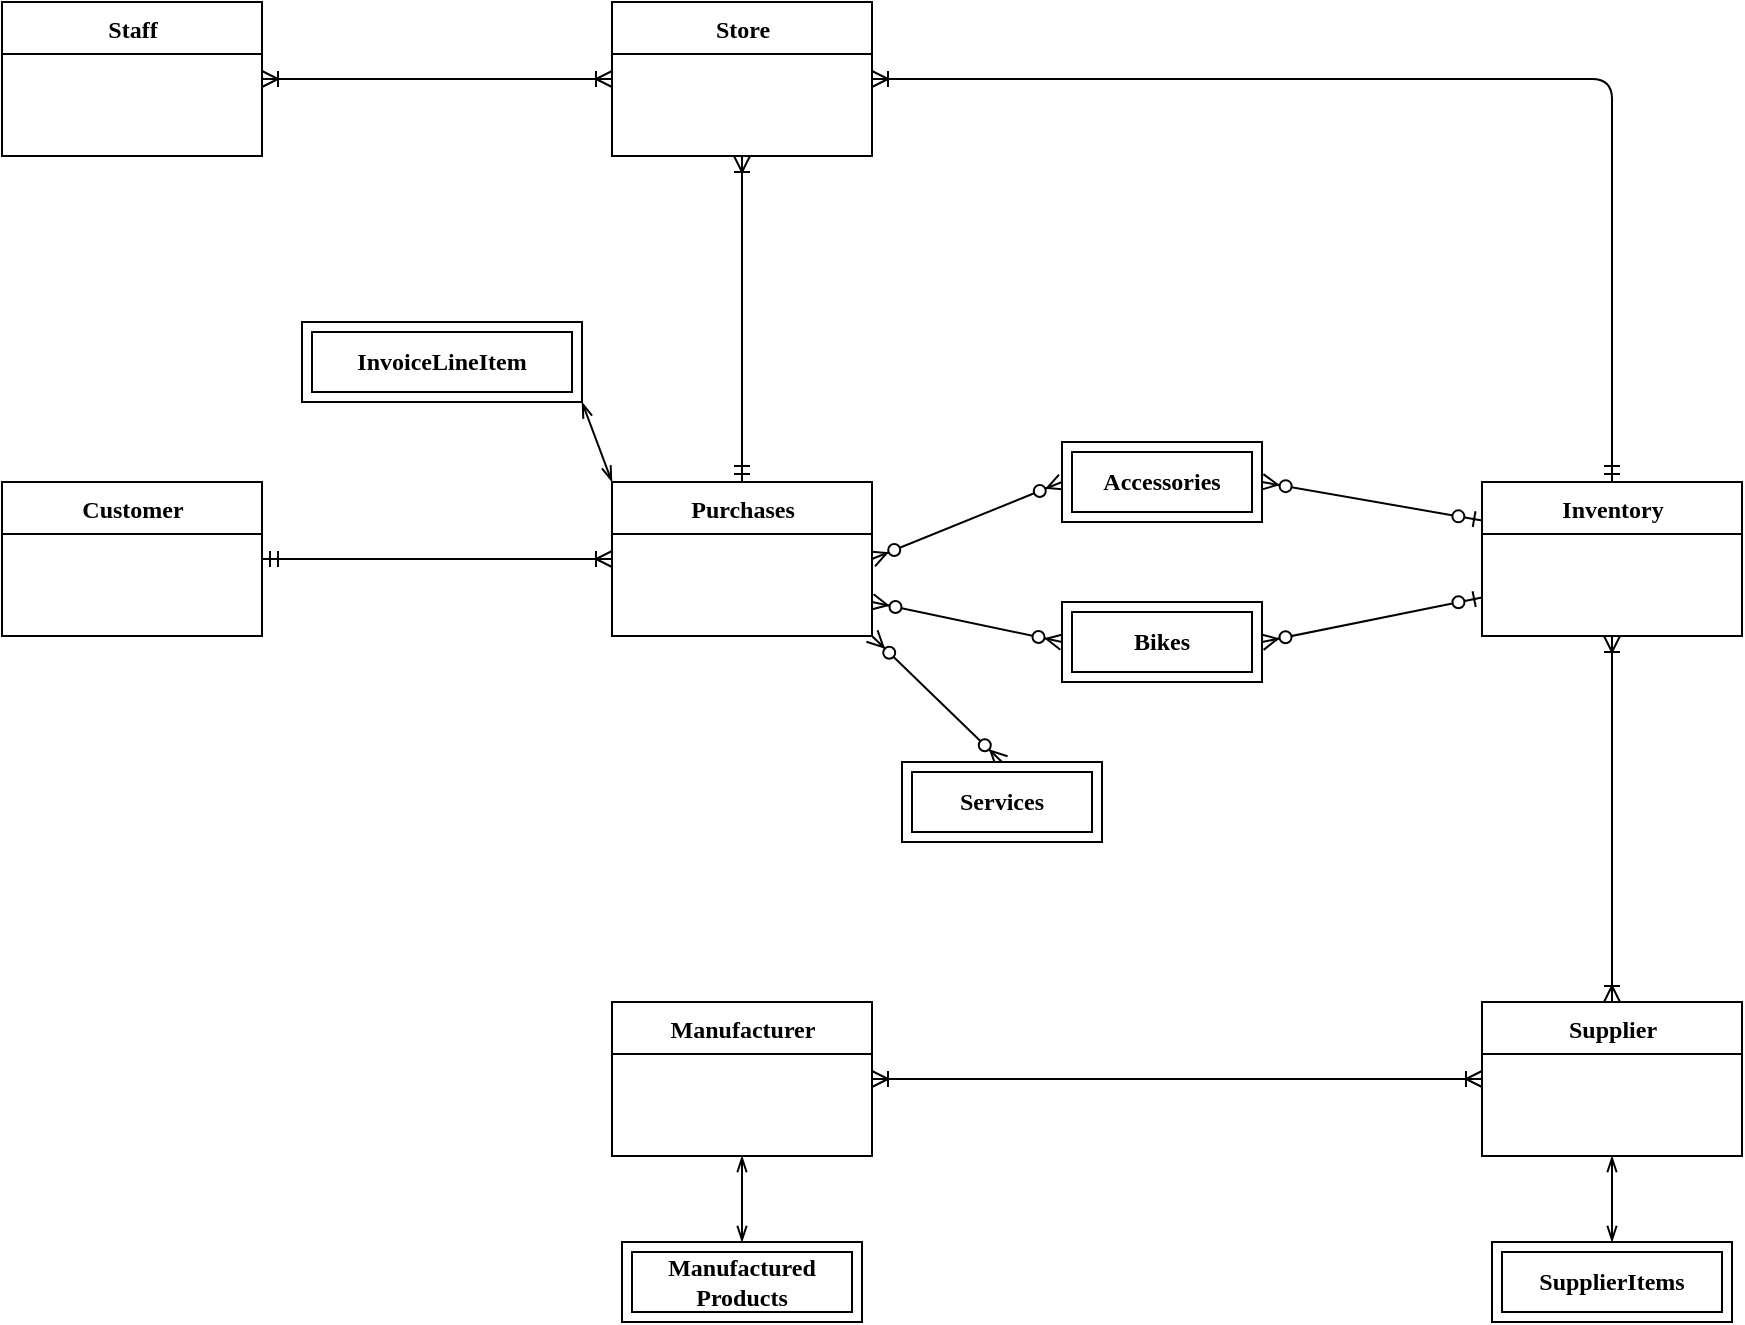 <mxfile version="13.6.6" type="github">
  <diagram name="Page-1" id="9f46799a-70d6-7492-0946-bef42562c5a5">
    <mxGraphModel dx="1384" dy="827" grid="1" gridSize="10" guides="1" tooltips="1" connect="1" arrows="1" fold="1" page="1" pageScale="1" pageWidth="1100" pageHeight="850" background="#ffffff" math="0" shadow="0">
      <root>
        <mxCell id="0" />
        <mxCell id="1" parent="0" />
        <mxCell id="xnr6Vbx9LY6pHoAImm_3-31" value="" style="edgeStyle=entityRelationEdgeStyle;fontSize=12;html=1;endArrow=ERoneToMany;startArrow=ERmandOne;exitX=1;exitY=0.5;exitDx=0;exitDy=0;entryX=0;entryY=0.5;entryDx=0;entryDy=0;" edge="1" parent="1" source="xnr6Vbx9LY6pHoAImm_3-8" target="xnr6Vbx9LY6pHoAImm_3-14">
          <mxGeometry width="100" height="100" relative="1" as="geometry">
            <mxPoint x="190" y="333" as="sourcePoint" />
            <mxPoint x="365" y="329" as="targetPoint" />
          </mxGeometry>
        </mxCell>
        <mxCell id="xnr6Vbx9LY6pHoAImm_3-32" value="" style="edgeStyle=entityRelationEdgeStyle;fontSize=12;html=1;endArrow=ERoneToMany;startArrow=ERoneToMany;exitX=1;exitY=0.5;exitDx=0;exitDy=0;entryX=0;entryY=0.5;entryDx=0;entryDy=0;" edge="1" parent="1" source="78961159f06e98e8-17" target="xnr6Vbx9LY6pHoAImm_3-3">
          <mxGeometry width="100" height="100" relative="1" as="geometry">
            <mxPoint x="230" y="150" as="sourcePoint" />
            <mxPoint x="330" y="50" as="targetPoint" />
          </mxGeometry>
        </mxCell>
        <mxCell id="xnr6Vbx9LY6pHoAImm_3-33" value="" style="fontSize=12;html=1;endArrow=ERoneToMany;startArrow=ERmandOne;exitX=0.5;exitY=0;exitDx=0;exitDy=0;entryX=0.5;entryY=1;entryDx=0;entryDy=0;" edge="1" parent="1" source="xnr6Vbx9LY6pHoAImm_3-14" target="xnr6Vbx9LY6pHoAImm_3-3">
          <mxGeometry width="100" height="100" relative="1" as="geometry">
            <mxPoint x="300" y="194.5" as="sourcePoint" />
            <mxPoint x="445" y="130" as="targetPoint" />
          </mxGeometry>
        </mxCell>
        <mxCell id="xnr6Vbx9LY6pHoAImm_3-34" value="" style="edgeStyle=orthogonalEdgeStyle;fontSize=12;html=1;endArrow=ERoneToMany;startArrow=ERmandOne;jumpStyle=none;sketch=0;shadow=0;entryX=1;entryY=0.5;entryDx=0;entryDy=0;exitX=0.5;exitY=0;exitDx=0;exitDy=0;" edge="1" parent="1" source="xnr6Vbx9LY6pHoAImm_3-13" target="xnr6Vbx9LY6pHoAImm_3-3">
          <mxGeometry width="100" height="100" relative="1" as="geometry">
            <mxPoint x="865" y="230" as="sourcePoint" />
            <mxPoint x="710" y="80" as="targetPoint" />
            <Array as="points">
              <mxPoint x="865" y="88" />
            </Array>
          </mxGeometry>
        </mxCell>
        <mxCell id="xnr6Vbx9LY6pHoAImm_3-35" value="" style="fontSize=12;html=1;endArrow=ERzeroToMany;startArrow=ERzeroToOne;exitX=0;exitY=0.25;exitDx=0;exitDy=0;endFill=1;startFill=1;entryX=1;entryY=0.5;entryDx=0;entryDy=0;" edge="1" parent="1" source="xnr6Vbx9LY6pHoAImm_3-13" target="xnr6Vbx9LY6pHoAImm_3-48">
          <mxGeometry width="100" height="100" relative="1" as="geometry">
            <mxPoint x="735" y="378" as="sourcePoint" />
            <mxPoint x="685" y="278.5" as="targetPoint" />
          </mxGeometry>
        </mxCell>
        <mxCell id="xnr6Vbx9LY6pHoAImm_3-36" value="" style="fontSize=12;html=1;endArrow=ERzeroToMany;startArrow=ERzeroToOne;endFill=1;startFill=1;entryX=1;entryY=0.5;entryDx=0;entryDy=0;exitX=0;exitY=0.75;exitDx=0;exitDy=0;" edge="1" parent="1" source="xnr6Vbx9LY6pHoAImm_3-13" target="xnr6Vbx9LY6pHoAImm_3-46">
          <mxGeometry width="100" height="100" relative="1" as="geometry">
            <mxPoint x="800" y="350" as="sourcePoint" />
            <mxPoint x="685" y="382.75" as="targetPoint" />
          </mxGeometry>
        </mxCell>
        <mxCell id="xnr6Vbx9LY6pHoAImm_3-38" value="" style="fontSize=12;html=1;endArrow=ERzeroToMany;startArrow=ERzeroToMany;exitX=0;exitY=0.5;exitDx=0;exitDy=0;endFill=1;startFill=1;" edge="1" parent="1" source="xnr6Vbx9LY6pHoAImm_3-46">
          <mxGeometry width="100" height="100" relative="1" as="geometry">
            <mxPoint x="595" y="368.5" as="sourcePoint" />
            <mxPoint x="495" y="350" as="targetPoint" />
          </mxGeometry>
        </mxCell>
        <mxCell id="xnr6Vbx9LY6pHoAImm_3-39" value="" style="fontSize=12;html=1;endArrow=ERzeroToMany;startArrow=ERzeroToMany;exitX=0.5;exitY=0;exitDx=0;exitDy=0;endFill=1;startFill=1;entryX=1;entryY=1;entryDx=0;entryDy=0;" edge="1" parent="1" source="xnr6Vbx9LY6pHoAImm_3-53" target="xnr6Vbx9LY6pHoAImm_3-14">
          <mxGeometry width="100" height="100" relative="1" as="geometry">
            <mxPoint x="560" y="433" as="sourcePoint" />
            <mxPoint x="390" y="390" as="targetPoint" />
          </mxGeometry>
        </mxCell>
        <mxCell id="xnr6Vbx9LY6pHoAImm_3-40" value="" style="fontSize=12;html=1;endArrow=ERzeroToMany;startArrow=ERzeroToMany;endFill=1;startFill=1;exitX=0;exitY=0.5;exitDx=0;exitDy=0;entryX=1;entryY=0.5;entryDx=0;entryDy=0;" edge="1" parent="1" source="xnr6Vbx9LY6pHoAImm_3-48" target="xnr6Vbx9LY6pHoAImm_3-14">
          <mxGeometry width="100" height="100" relative="1" as="geometry">
            <mxPoint x="595" y="292.75" as="sourcePoint" />
            <mxPoint x="495" y="300" as="targetPoint" />
          </mxGeometry>
        </mxCell>
        <mxCell id="xnr6Vbx9LY6pHoAImm_3-3" value="Store" style="swimlane;html=1;fontStyle=1;align=center;verticalAlign=top;childLayout=stackLayout;horizontal=1;startSize=26;horizontalStack=0;resizeParent=1;resizeLast=0;collapsible=1;marginBottom=0;swimlaneFillColor=#ffffff;rounded=0;shadow=0;comic=0;labelBackgroundColor=none;strokeWidth=1;fillColor=none;fontFamily=Verdana;fontSize=12" vertex="1" parent="1">
          <mxGeometry x="365" y="50" width="130" height="77" as="geometry" />
        </mxCell>
        <mxCell id="78961159f06e98e8-17" value="Staff" style="swimlane;html=1;fontStyle=1;align=center;verticalAlign=top;childLayout=stackLayout;horizontal=1;startSize=26;horizontalStack=0;resizeParent=1;resizeLast=0;collapsible=1;marginBottom=0;swimlaneFillColor=#ffffff;rounded=0;shadow=0;comic=0;labelBackgroundColor=none;strokeWidth=1;fillColor=none;fontFamily=Verdana;fontSize=12" parent="1" vertex="1">
          <mxGeometry x="60" y="50" width="130" height="77" as="geometry" />
        </mxCell>
        <mxCell id="xnr6Vbx9LY6pHoAImm_3-54" style="sketch=0;jumpStyle=none;orthogonalLoop=1;jettySize=auto;html=1;exitX=0;exitY=0;exitDx=0;exitDy=0;entryX=1;entryY=1;entryDx=0;entryDy=0;shadow=0;startArrow=openThin;startFill=0;endArrow=openThin;endFill=0;" edge="1" parent="1" source="xnr6Vbx9LY6pHoAImm_3-14" target="xnr6Vbx9LY6pHoAImm_3-43">
          <mxGeometry relative="1" as="geometry" />
        </mxCell>
        <mxCell id="xnr6Vbx9LY6pHoAImm_3-14" value="Purchases" style="swimlane;html=1;fontStyle=1;align=center;verticalAlign=top;childLayout=stackLayout;horizontal=1;startSize=26;horizontalStack=0;resizeParent=1;resizeLast=0;collapsible=1;marginBottom=0;swimlaneFillColor=#ffffff;rounded=0;shadow=0;comic=0;labelBackgroundColor=none;strokeWidth=1;fillColor=none;fontFamily=Verdana;fontSize=12" vertex="1" parent="1">
          <mxGeometry x="365" y="290" width="130" height="77" as="geometry" />
        </mxCell>
        <mxCell id="xnr6Vbx9LY6pHoAImm_3-59" style="edgeStyle=none;sketch=0;jumpStyle=none;orthogonalLoop=1;jettySize=auto;html=1;entryX=0.5;entryY=0;entryDx=0;entryDy=0;shadow=0;startArrow=ERoneToMany;startFill=0;endArrow=ERoneToMany;endFill=0;exitX=0.5;exitY=1;exitDx=0;exitDy=0;" edge="1" parent="1" source="xnr6Vbx9LY6pHoAImm_3-13" target="xnr6Vbx9LY6pHoAImm_3-9">
          <mxGeometry relative="1" as="geometry">
            <mxPoint x="865" y="390" as="sourcePoint" />
          </mxGeometry>
        </mxCell>
        <mxCell id="xnr6Vbx9LY6pHoAImm_3-13" value="Inventory" style="swimlane;html=1;fontStyle=1;align=center;verticalAlign=top;childLayout=stackLayout;horizontal=1;startSize=26;horizontalStack=0;resizeParent=1;resizeLast=0;collapsible=1;marginBottom=0;swimlaneFillColor=#ffffff;rounded=0;shadow=0;comic=0;labelBackgroundColor=none;strokeWidth=1;fillColor=none;fontFamily=Verdana;fontSize=12" vertex="1" parent="1">
          <mxGeometry x="800" y="290" width="130" height="77" as="geometry" />
        </mxCell>
        <mxCell id="xnr6Vbx9LY6pHoAImm_3-8" value="Customer" style="swimlane;html=1;fontStyle=1;align=center;verticalAlign=top;childLayout=stackLayout;horizontal=1;startSize=26;horizontalStack=0;resizeParent=1;resizeLast=0;collapsible=1;marginBottom=0;swimlaneFillColor=#ffffff;rounded=0;shadow=0;comic=0;labelBackgroundColor=none;strokeWidth=1;fillColor=none;fontFamily=Verdana;fontSize=12" vertex="1" parent="1">
          <mxGeometry x="60" y="290" width="130" height="77" as="geometry" />
        </mxCell>
        <mxCell id="xnr6Vbx9LY6pHoAImm_3-43" value="&lt;span style=&quot;font-family: &amp;#34;verdana&amp;#34; ; font-weight: 700&quot;&gt;InvoiceLineItem&lt;/span&gt;" style="shape=ext;margin=3;double=1;whiteSpace=wrap;html=1;align=center;" vertex="1" parent="1">
          <mxGeometry x="210" y="210" width="140" height="40" as="geometry" />
        </mxCell>
        <mxCell id="xnr6Vbx9LY6pHoAImm_3-46" value="&lt;span style=&quot;font-family: &amp;#34;verdana&amp;#34; ; font-weight: 700&quot;&gt;Bikes&lt;/span&gt;" style="shape=ext;margin=3;double=1;whiteSpace=wrap;html=1;align=center;" vertex="1" parent="1">
          <mxGeometry x="590" y="350" width="100" height="40" as="geometry" />
        </mxCell>
        <mxCell id="xnr6Vbx9LY6pHoAImm_3-48" value="&lt;span style=&quot;font-family: &amp;#34;verdana&amp;#34; ; font-weight: 700&quot;&gt;Accessories&lt;/span&gt;" style="shape=ext;margin=3;double=1;whiteSpace=wrap;html=1;align=center;" vertex="1" parent="1">
          <mxGeometry x="590" y="270" width="100" height="40" as="geometry" />
        </mxCell>
        <mxCell id="xnr6Vbx9LY6pHoAImm_3-56" style="edgeStyle=orthogonalEdgeStyle;sketch=0;jumpStyle=none;orthogonalLoop=1;jettySize=auto;html=1;exitX=0.5;exitY=0;exitDx=0;exitDy=0;shadow=0;startArrow=openThin;startFill=0;endArrow=openThin;endFill=0;entryX=0.5;entryY=1;entryDx=0;entryDy=0;" edge="1" parent="1" source="xnr6Vbx9LY6pHoAImm_3-50" target="xnr6Vbx9LY6pHoAImm_3-15">
          <mxGeometry relative="1" as="geometry">
            <mxPoint x="971" y="570" as="targetPoint" />
          </mxGeometry>
        </mxCell>
        <mxCell id="xnr6Vbx9LY6pHoAImm_3-50" value="&lt;span style=&quot;font-family: &amp;#34;verdana&amp;#34; ; font-weight: 700&quot;&gt;Manufactured&lt;/span&gt;&lt;br style=&quot;font-family: &amp;#34;verdana&amp;#34; ; font-weight: 700&quot;&gt;&lt;span style=&quot;font-family: &amp;#34;verdana&amp;#34; ; font-weight: 700&quot;&gt;Products&lt;/span&gt;" style="shape=ext;margin=3;double=1;whiteSpace=wrap;html=1;align=center;" vertex="1" parent="1">
          <mxGeometry x="370" y="670" width="120" height="40" as="geometry" />
        </mxCell>
        <mxCell id="xnr6Vbx9LY6pHoAImm_3-55" style="edgeStyle=orthogonalEdgeStyle;sketch=0;jumpStyle=none;orthogonalLoop=1;jettySize=auto;html=1;exitX=0.5;exitY=0;exitDx=0;exitDy=0;entryX=0.5;entryY=1;entryDx=0;entryDy=0;shadow=0;startArrow=openThin;startFill=0;endArrow=openThin;endFill=0;" edge="1" parent="1" source="xnr6Vbx9LY6pHoAImm_3-51" target="xnr6Vbx9LY6pHoAImm_3-9">
          <mxGeometry relative="1" as="geometry" />
        </mxCell>
        <mxCell id="xnr6Vbx9LY6pHoAImm_3-51" value="&lt;span style=&quot;font-family: &amp;#34;verdana&amp;#34; ; font-weight: 700&quot;&gt;SupplierItems&lt;/span&gt;" style="shape=ext;margin=3;double=1;whiteSpace=wrap;html=1;align=center;" vertex="1" parent="1">
          <mxGeometry x="805" y="670" width="120" height="40" as="geometry" />
        </mxCell>
        <mxCell id="xnr6Vbx9LY6pHoAImm_3-53" value="&lt;span style=&quot;font-family: &amp;#34;verdana&amp;#34; ; font-weight: 700&quot;&gt;Services&lt;/span&gt;" style="shape=ext;margin=3;double=1;whiteSpace=wrap;html=1;align=center;" vertex="1" parent="1">
          <mxGeometry x="510" y="430" width="100" height="40" as="geometry" />
        </mxCell>
        <mxCell id="xnr6Vbx9LY6pHoAImm_3-9" value="Supplier" style="swimlane;html=1;fontStyle=1;align=center;verticalAlign=top;childLayout=stackLayout;horizontal=1;startSize=26;horizontalStack=0;resizeParent=1;resizeLast=0;collapsible=1;marginBottom=0;swimlaneFillColor=#ffffff;rounded=0;shadow=0;comic=0;labelBackgroundColor=none;strokeWidth=1;fillColor=none;fontFamily=Verdana;fontSize=12" vertex="1" parent="1">
          <mxGeometry x="800" y="550" width="130" height="77" as="geometry" />
        </mxCell>
        <mxCell id="xnr6Vbx9LY6pHoAImm_3-62" style="edgeStyle=none;sketch=0;jumpStyle=none;orthogonalLoop=1;jettySize=auto;html=1;exitX=1;exitY=0.5;exitDx=0;exitDy=0;entryX=0;entryY=0.5;entryDx=0;entryDy=0;shadow=0;startArrow=ERoneToMany;startFill=0;endArrow=ERoneToMany;endFill=0;" edge="1" parent="1" source="xnr6Vbx9LY6pHoAImm_3-15" target="xnr6Vbx9LY6pHoAImm_3-9">
          <mxGeometry relative="1" as="geometry" />
        </mxCell>
        <mxCell id="xnr6Vbx9LY6pHoAImm_3-15" value="Manufacturer" style="swimlane;html=1;fontStyle=1;align=center;verticalAlign=top;childLayout=stackLayout;horizontal=1;startSize=26;horizontalStack=0;resizeParent=1;resizeLast=0;collapsible=1;marginBottom=0;swimlaneFillColor=#ffffff;rounded=0;shadow=0;comic=0;labelBackgroundColor=none;strokeWidth=1;fillColor=none;fontFamily=Verdana;fontSize=12" vertex="1" parent="1">
          <mxGeometry x="365" y="550" width="130" height="77" as="geometry" />
        </mxCell>
      </root>
    </mxGraphModel>
  </diagram>
</mxfile>
